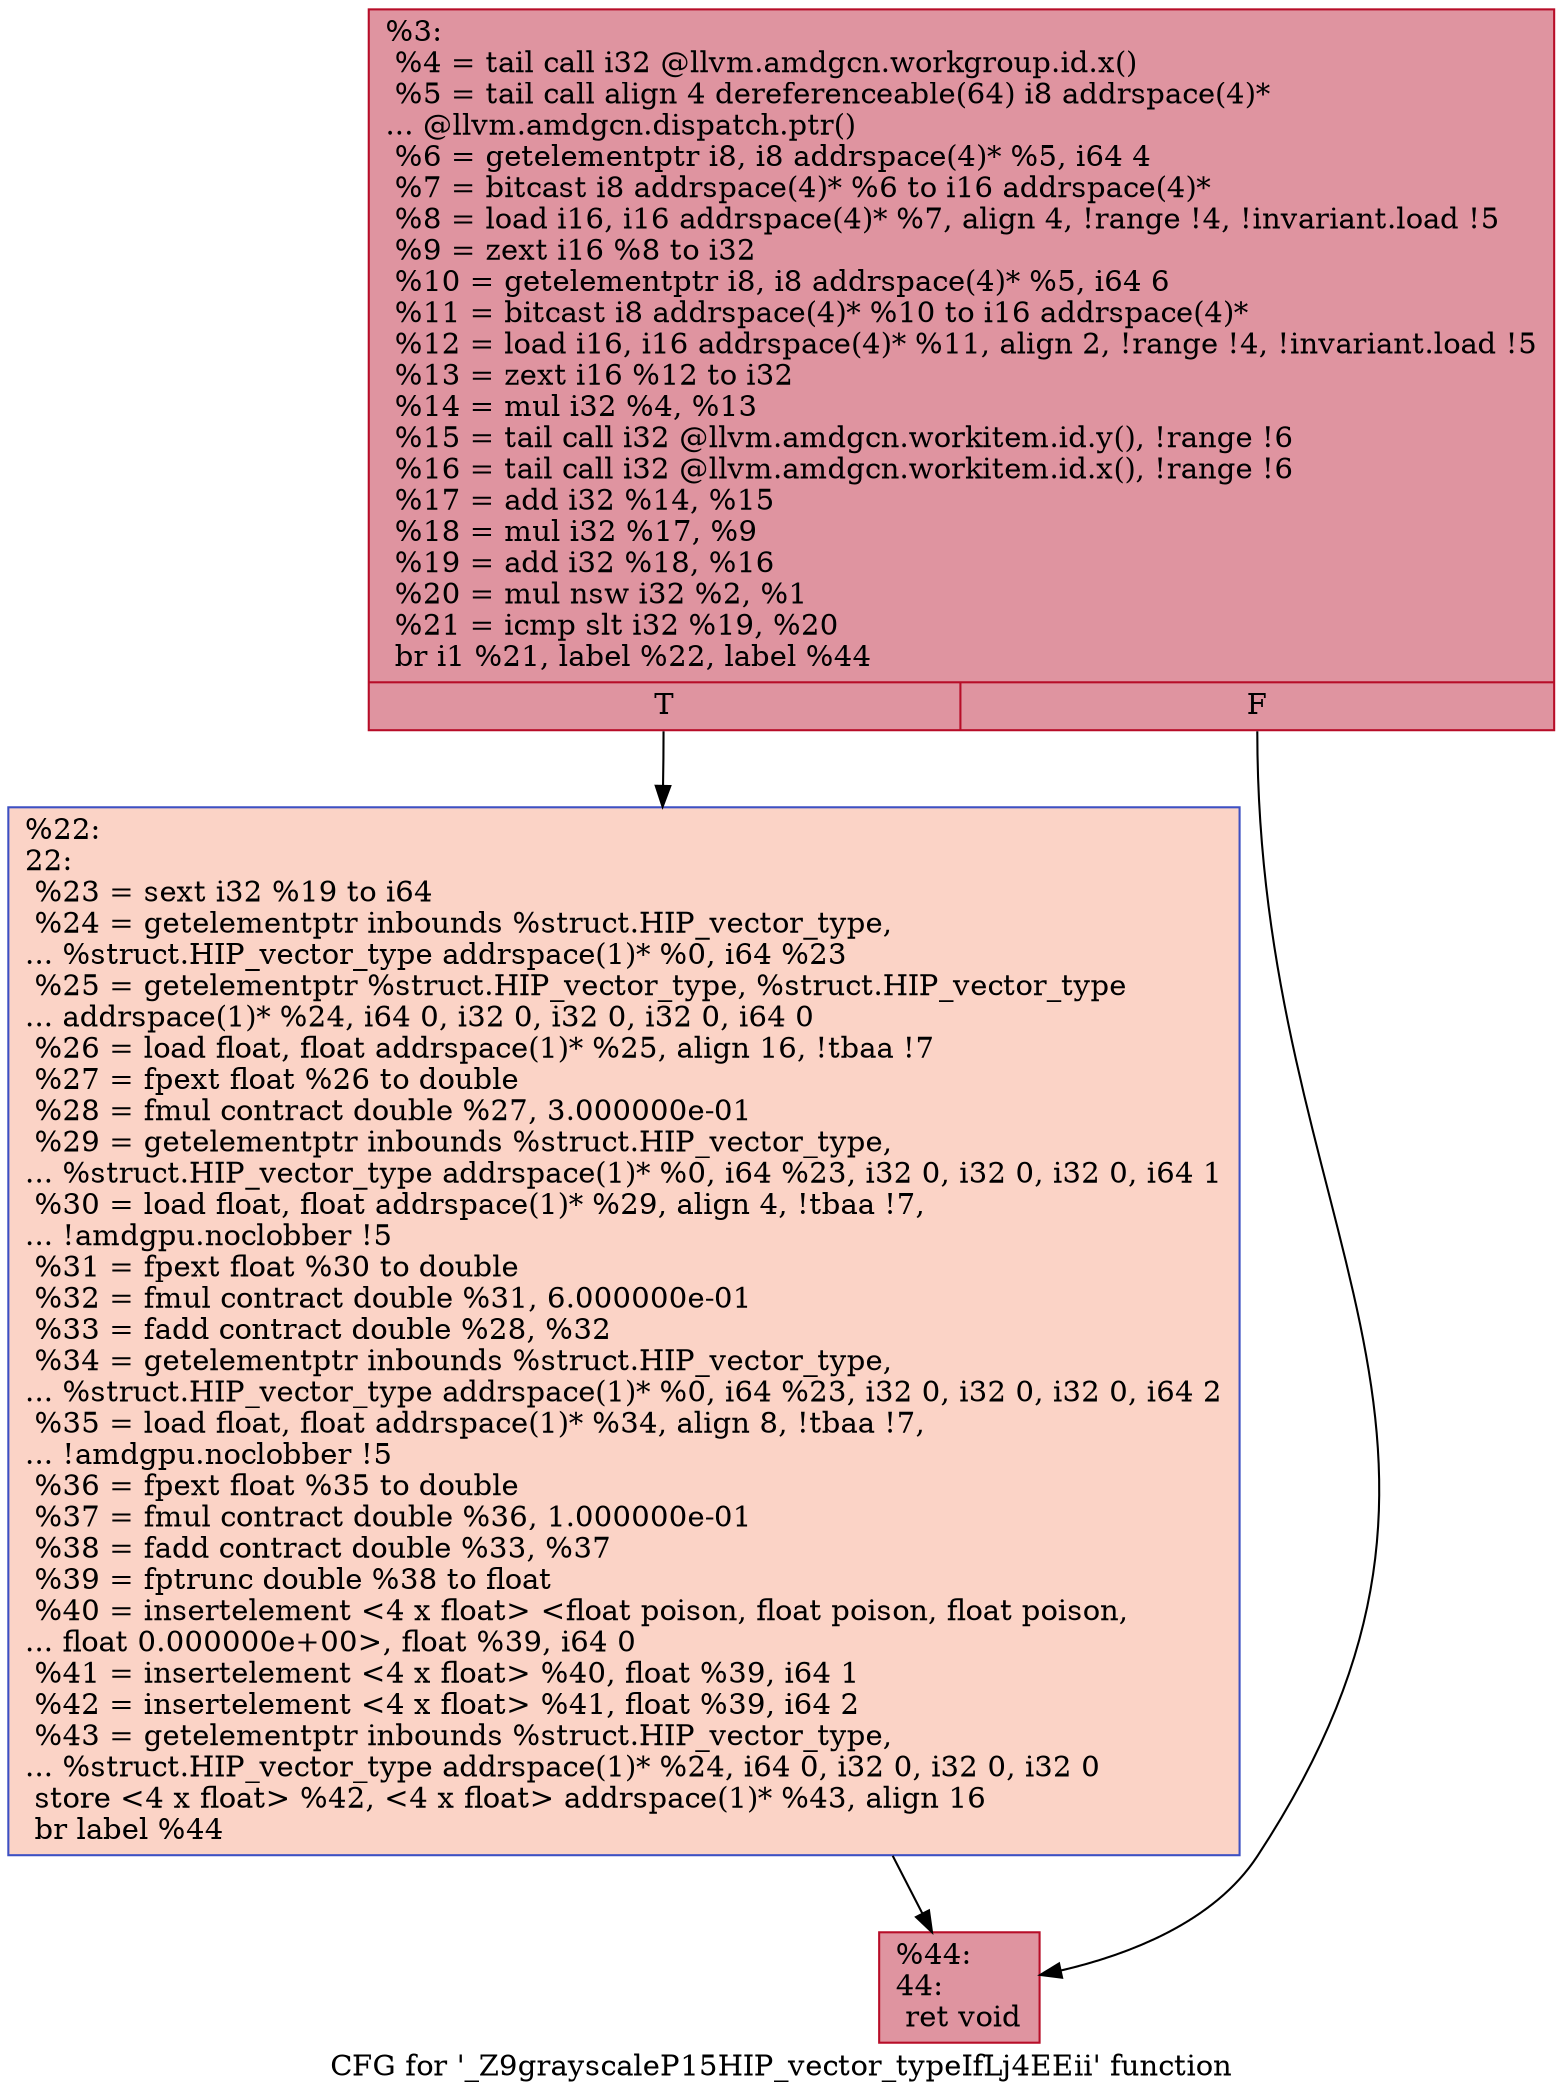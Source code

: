 digraph "CFG for '_Z9grayscaleP15HIP_vector_typeIfLj4EEii' function" {
	label="CFG for '_Z9grayscaleP15HIP_vector_typeIfLj4EEii' function";

	Node0x50ca0d0 [shape=record,color="#b70d28ff", style=filled, fillcolor="#b70d2870",label="{%3:\l  %4 = tail call i32 @llvm.amdgcn.workgroup.id.x()\l  %5 = tail call align 4 dereferenceable(64) i8 addrspace(4)*\l... @llvm.amdgcn.dispatch.ptr()\l  %6 = getelementptr i8, i8 addrspace(4)* %5, i64 4\l  %7 = bitcast i8 addrspace(4)* %6 to i16 addrspace(4)*\l  %8 = load i16, i16 addrspace(4)* %7, align 4, !range !4, !invariant.load !5\l  %9 = zext i16 %8 to i32\l  %10 = getelementptr i8, i8 addrspace(4)* %5, i64 6\l  %11 = bitcast i8 addrspace(4)* %10 to i16 addrspace(4)*\l  %12 = load i16, i16 addrspace(4)* %11, align 2, !range !4, !invariant.load !5\l  %13 = zext i16 %12 to i32\l  %14 = mul i32 %4, %13\l  %15 = tail call i32 @llvm.amdgcn.workitem.id.y(), !range !6\l  %16 = tail call i32 @llvm.amdgcn.workitem.id.x(), !range !6\l  %17 = add i32 %14, %15\l  %18 = mul i32 %17, %9\l  %19 = add i32 %18, %16\l  %20 = mul nsw i32 %2, %1\l  %21 = icmp slt i32 %19, %20\l  br i1 %21, label %22, label %44\l|{<s0>T|<s1>F}}"];
	Node0x50ca0d0:s0 -> Node0x50d06a0;
	Node0x50ca0d0:s1 -> Node0x50d0730;
	Node0x50d06a0 [shape=record,color="#3d50c3ff", style=filled, fillcolor="#f59c7d70",label="{%22:\l22:                                               \l  %23 = sext i32 %19 to i64\l  %24 = getelementptr inbounds %struct.HIP_vector_type,\l... %struct.HIP_vector_type addrspace(1)* %0, i64 %23\l  %25 = getelementptr %struct.HIP_vector_type, %struct.HIP_vector_type\l... addrspace(1)* %24, i64 0, i32 0, i32 0, i32 0, i64 0\l  %26 = load float, float addrspace(1)* %25, align 16, !tbaa !7\l  %27 = fpext float %26 to double\l  %28 = fmul contract double %27, 3.000000e-01\l  %29 = getelementptr inbounds %struct.HIP_vector_type,\l... %struct.HIP_vector_type addrspace(1)* %0, i64 %23, i32 0, i32 0, i32 0, i64 1\l  %30 = load float, float addrspace(1)* %29, align 4, !tbaa !7,\l... !amdgpu.noclobber !5\l  %31 = fpext float %30 to double\l  %32 = fmul contract double %31, 6.000000e-01\l  %33 = fadd contract double %28, %32\l  %34 = getelementptr inbounds %struct.HIP_vector_type,\l... %struct.HIP_vector_type addrspace(1)* %0, i64 %23, i32 0, i32 0, i32 0, i64 2\l  %35 = load float, float addrspace(1)* %34, align 8, !tbaa !7,\l... !amdgpu.noclobber !5\l  %36 = fpext float %35 to double\l  %37 = fmul contract double %36, 1.000000e-01\l  %38 = fadd contract double %33, %37\l  %39 = fptrunc double %38 to float\l  %40 = insertelement \<4 x float\> \<float poison, float poison, float poison,\l... float 0.000000e+00\>, float %39, i64 0\l  %41 = insertelement \<4 x float\> %40, float %39, i64 1\l  %42 = insertelement \<4 x float\> %41, float %39, i64 2\l  %43 = getelementptr inbounds %struct.HIP_vector_type,\l... %struct.HIP_vector_type addrspace(1)* %24, i64 0, i32 0, i32 0, i32 0\l  store \<4 x float\> %42, \<4 x float\> addrspace(1)* %43, align 16\l  br label %44\l}"];
	Node0x50d06a0 -> Node0x50d0730;
	Node0x50d0730 [shape=record,color="#b70d28ff", style=filled, fillcolor="#b70d2870",label="{%44:\l44:                                               \l  ret void\l}"];
}
